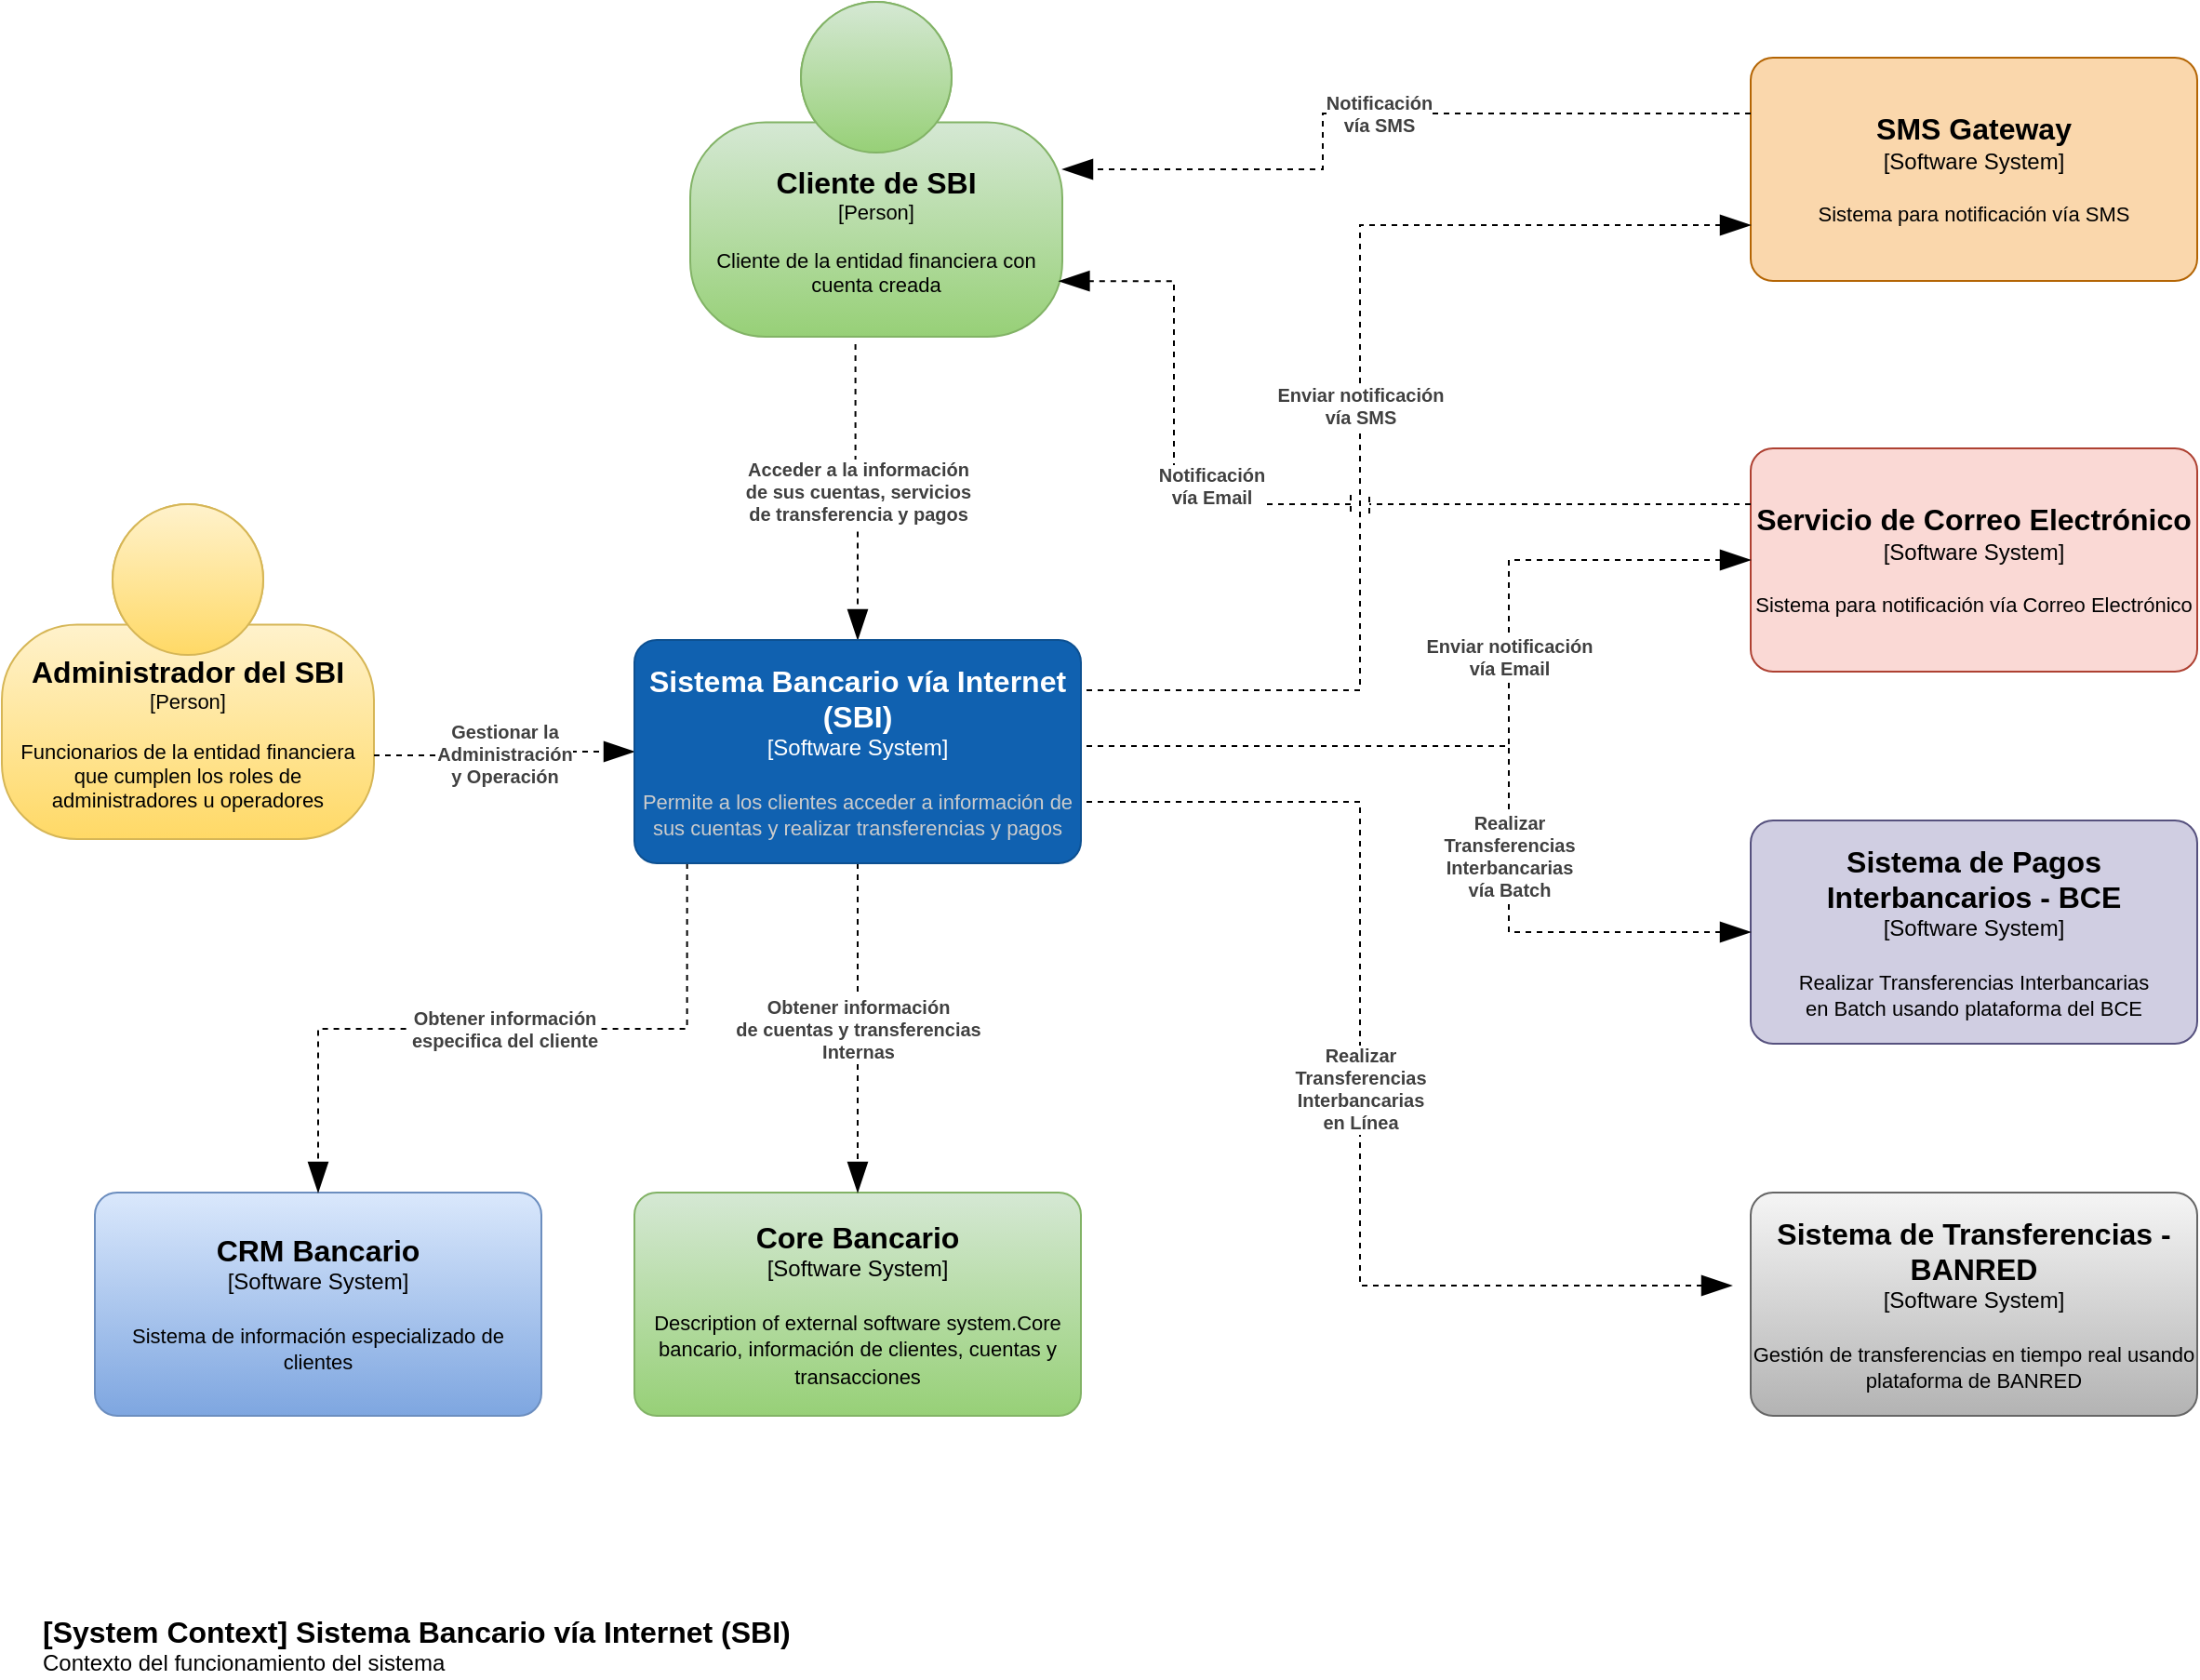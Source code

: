 <mxfile version="28.2.1">
  <diagram id="5kp69Q0G-Fm7u75-InN5" name="Página-1">
    <mxGraphModel dx="1330" dy="501" grid="1" gridSize="10" guides="1" tooltips="1" connect="1" arrows="1" fold="1" page="1" pageScale="1" pageWidth="827" pageHeight="1169" math="0" shadow="0">
      <root>
        <mxCell id="0" />
        <mxCell id="1" parent="0" />
        <object placeholders="1" c4Name="Cliente de SBI" c4Type="Person" c4Description="Cliente de la entidad financiera con cuenta creada" label="&lt;font style=&quot;font-size: 16px&quot;&gt;&lt;b&gt;%c4Name%&lt;/b&gt;&lt;/font&gt;&lt;div&gt;[%c4Type%]&lt;/div&gt;&lt;br&gt;&lt;div&gt;&lt;font style=&quot;font-size: 11px&quot;&gt;&lt;font&gt;%c4Description%&lt;/font&gt;&lt;/font&gt;&lt;/div&gt;" id="Gt60kAXMN_H7wfqFXC4O-1">
          <mxCell style="html=1;fontSize=11;dashed=0;whiteSpace=wrap;fillColor=#d5e8d4;strokeColor=#82b366;shape=mxgraph.c4.person2;align=center;metaEdit=1;points=[[0.5,0,0],[1,0.5,0],[1,0.75,0],[0.75,1,0],[0.5,1,0],[0.25,1,0],[0,0.75,0],[0,0.5,0]];resizable=0;gradientColor=#97d077;fontColor=default;" parent="1" vertex="1">
            <mxGeometry x="390" y="40" width="200" height="180" as="geometry" />
          </mxCell>
        </object>
        <object placeholders="1" c4Name="Administrador del SBI" c4Type="Person" c4Description="Funcionarios de la entidad financiera que cumplen los roles de administradores u operadores" label="&lt;font style=&quot;font-size: 16px&quot;&gt;&lt;b&gt;%c4Name%&lt;/b&gt;&lt;/font&gt;&lt;div&gt;[%c4Type%]&lt;/div&gt;&lt;br&gt;&lt;div&gt;&lt;font style=&quot;font-size: 11px&quot;&gt;&lt;font&gt;%c4Description%&lt;/font&gt;&lt;/font&gt;&lt;/div&gt;" id="Gt60kAXMN_H7wfqFXC4O-2">
          <mxCell style="html=1;fontSize=11;dashed=0;whiteSpace=wrap;fillColor=#fff2cc;strokeColor=#d6b656;shape=mxgraph.c4.person2;align=center;metaEdit=1;points=[[0.5,0,0],[1,0.5,0],[1,0.75,0],[0.75,1,0],[0.5,1,0],[0.25,1,0],[0,0.75,0],[0,0.5,0]];resizable=0;gradientColor=#ffd966;fontColor=default;" parent="1" vertex="1">
            <mxGeometry x="20" y="310" width="200" height="180" as="geometry" />
          </mxCell>
        </object>
        <object placeholders="1" c4Name="SMS Gateway" c4Type="Software System" c4Description="Sistema para notificación vía SMS" label="&lt;font style=&quot;font-size: 16px&quot;&gt;&lt;b&gt;%c4Name%&lt;/b&gt;&lt;/font&gt;&lt;div&gt;[%c4Type%]&lt;/div&gt;&lt;br&gt;&lt;div&gt;&lt;font style=&quot;font-size: 11px&quot;&gt;&lt;font&gt;%c4Description%&lt;/font&gt;&lt;/font&gt;&lt;/div&gt;" id="Gt60kAXMN_H7wfqFXC4O-4">
          <mxCell style="rounded=1;html=1;labelBackgroundColor=none;fillColor=#fad7ac;align=center;arcSize=10;strokeColor=#b46504;metaEdit=1;resizable=0;points=[[0.25,0,0],[0.5,0,0],[0.75,0,0],[1,0.25,0],[1,0.5,0],[1,0.75,0],[0.75,1,0],[0.5,1,0],[0.25,1,0],[0,0.75,0],[0,0.5,0],[0,0.25,0]];labelBorderColor=none;textShadow=0;whiteSpace=wrap;" parent="1" vertex="1">
            <mxGeometry x="960" y="70" width="240" height="120" as="geometry" />
          </mxCell>
        </object>
        <object placeholders="1" c4Name="Servicio de Correo Electrónico" c4Type="Software System" c4Description="Sistema para notificación vía Correo Electrónico" label="&lt;font style=&quot;font-size: 16px&quot;&gt;&lt;b&gt;%c4Name%&lt;/b&gt;&lt;/font&gt;&lt;div&gt;[%c4Type%]&lt;/div&gt;&lt;br&gt;&lt;div&gt;&lt;font style=&quot;font-size: 11px&quot;&gt;&lt;font&gt;%c4Description%&lt;/font&gt;&lt;/font&gt;&lt;/div&gt;" id="Gt60kAXMN_H7wfqFXC4O-5">
          <mxCell style="rounded=1;whiteSpace=wrap;html=1;labelBackgroundColor=none;fillColor=#fad9d5;align=center;arcSize=10;strokeColor=#ae4132;metaEdit=1;resizable=0;points=[[0.25,0,0],[0.5,0,0],[0.75,0,0],[1,0.25,0],[1,0.5,0],[1,0.75,0],[0.75,1,0],[0.5,1,0],[0.25,1,0],[0,0.75,0],[0,0.5,0],[0,0.25,0]];labelBorderColor=none;textShadow=0;" parent="1" vertex="1">
            <mxGeometry x="960" y="280" width="240" height="120" as="geometry" />
          </mxCell>
        </object>
        <object placeholders="1" c4Name="Sistema de Pagos Interbancarios - BCE" c4Type="Software System" c4Description="Realizar Transferencias Interbancarias&#xa;en Batch usando plataforma del BCE" label="&lt;font style=&quot;font-size: 16px&quot;&gt;&lt;b&gt;%c4Name%&lt;/b&gt;&lt;/font&gt;&lt;div&gt;[%c4Type%]&lt;/div&gt;&lt;br&gt;&lt;div&gt;&lt;font style=&quot;font-size: 11px&quot;&gt;&lt;font&gt;%c4Description%&lt;/font&gt;&lt;/font&gt;&lt;/div&gt;" id="Gt60kAXMN_H7wfqFXC4O-6">
          <mxCell style="rounded=1;whiteSpace=wrap;html=1;labelBackgroundColor=none;fillColor=#d0cee2;align=center;arcSize=10;strokeColor=#56517e;metaEdit=1;resizable=0;points=[[0.25,0,0],[0.5,0,0],[0.75,0,0],[1,0.25,0],[1,0.5,0],[1,0.75,0],[0.75,1,0],[0.5,1,0],[0.25,1,0],[0,0.75,0],[0,0.5,0],[0,0.25,0]];fontColor=default;" parent="1" vertex="1">
            <mxGeometry x="960" y="480" width="240" height="120" as="geometry" />
          </mxCell>
        </object>
        <object placeholders="1" c4Name="CRM Bancario" c4Type="Software System" c4Description="Sistema de información especializado de clientes" label="&lt;font style=&quot;font-size: 16px&quot;&gt;&lt;b&gt;%c4Name%&lt;/b&gt;&lt;/font&gt;&lt;div&gt;[%c4Type%]&lt;/div&gt;&lt;br&gt;&lt;div&gt;&lt;font style=&quot;font-size: 11px&quot;&gt;&lt;font&gt;%c4Description%&lt;/font&gt;&lt;/font&gt;&lt;/div&gt;" id="Gt60kAXMN_H7wfqFXC4O-7">
          <mxCell style="rounded=1;whiteSpace=wrap;html=1;labelBackgroundColor=none;fillColor=#dae8fc;align=center;arcSize=10;strokeColor=#6c8ebf;metaEdit=1;resizable=0;points=[[0.25,0,0],[0.5,0,0],[0.75,0,0],[1,0.25,0],[1,0.5,0],[1,0.75,0],[0.75,1,0],[0.5,1,0],[0.25,1,0],[0,0.75,0],[0,0.5,0],[0,0.25,0]];gradientColor=#7ea6e0;fontColor=default;" parent="1" vertex="1">
            <mxGeometry x="70" y="680" width="240" height="120" as="geometry" />
          </mxCell>
        </object>
        <object placeholders="1" c4Name="Core Bancario" c4Type="Software System" c4Description="Description of external software system.Core bancario, información de clientes, cuentas y transacciones" label="&lt;font style=&quot;font-size: 16px&quot;&gt;&lt;b&gt;%c4Name%&lt;/b&gt;&lt;/font&gt;&lt;div&gt;[%c4Type%]&lt;/div&gt;&lt;br&gt;&lt;div&gt;&lt;font style=&quot;font-size: 11px&quot;&gt;&lt;font&gt;%c4Description%&lt;/font&gt;&lt;/font&gt;&lt;/div&gt;" id="Gt60kAXMN_H7wfqFXC4O-8">
          <mxCell style="rounded=1;whiteSpace=wrap;html=1;labelBackgroundColor=none;fillColor=#d5e8d4;align=center;arcSize=10;strokeColor=#82b366;metaEdit=1;resizable=0;points=[[0.25,0,0],[0.5,0,0],[0.75,0,0],[1,0.25,0],[1,0.5,0],[1,0.75,0],[0.75,1,0],[0.5,1,0],[0.25,1,0],[0,0.75,0],[0,0.5,0],[0,0.25,0]];gradientColor=#97d077;fontColor=default;" parent="1" vertex="1">
            <mxGeometry x="360" y="680" width="240" height="120" as="geometry" />
          </mxCell>
        </object>
        <object placeholders="1" c4Name="Sistema de Transferencias - BANRED" c4Type="Software System" c4Description="Gestión de transferencias en tiempo real usando plataforma de BANRED" label="&lt;font style=&quot;font-size: 16px&quot;&gt;&lt;b&gt;%c4Name%&lt;/b&gt;&lt;/font&gt;&lt;div&gt;[%c4Type%]&lt;/div&gt;&lt;br&gt;&lt;div&gt;&lt;font style=&quot;font-size: 11px&quot;&gt;&lt;font&gt;%c4Description%&lt;/font&gt;&lt;/font&gt;&lt;/div&gt;" id="Gt60kAXMN_H7wfqFXC4O-9">
          <mxCell style="rounded=1;whiteSpace=wrap;html=1;labelBackgroundColor=none;fillColor=#f5f5f5;align=center;arcSize=10;strokeColor=#666666;metaEdit=1;resizable=0;points=[[0.25,0,0],[0.5,0,0],[0.75,0,0],[1,0.25,0],[1,0.5,0],[1,0.75,0],[0.75,1,0],[0.5,1,0],[0.25,1,0],[0,0.75,0],[0,0.5,0],[0,0.25,0]];gradientColor=#b3b3b3;fontColor=default;" parent="1" vertex="1">
            <mxGeometry x="960" y="680" width="240" height="120" as="geometry" />
          </mxCell>
        </object>
        <object placeholders="1" c4Type="Relationship" c4Description="Acceder a la información &#xa;de sus cuentas, servicios &#xa;de transferencia y pagos" label="&lt;div style=&quot;text-align: left&quot;&gt;&lt;div style=&quot;text-align: center&quot;&gt;&lt;b&gt;%c4Description%&lt;/b&gt;&lt;/div&gt;" id="Gt60kAXMN_H7wfqFXC4O-12">
          <mxCell style="endArrow=blockThin;html=1;fontSize=10;fontColor=#404040;strokeWidth=1;endFill=1;strokeColor=light-dark(#000000,#7D7D7D);elbow=vertical;metaEdit=1;endSize=14;startSize=14;jumpStyle=line;jumpSize=10;rounded=0;edgeStyle=orthogonalEdgeStyle;exitX=0.444;exitY=1.022;exitDx=0;exitDy=0;exitPerimeter=0;curved=0;dashed=1;" parent="1" source="Gt60kAXMN_H7wfqFXC4O-1" target="Gt60kAXMN_H7wfqFXC4O-3" edge="1">
            <mxGeometry width="240" relative="1" as="geometry">
              <mxPoint x="310" y="270" as="sourcePoint" />
              <mxPoint x="550" y="270" as="targetPoint" />
            </mxGeometry>
          </mxCell>
        </object>
        <object placeholders="1" c4Type="Relationship" c4Description="Enviar notificación&#xa;vía SMS" label="&lt;div style=&quot;text-align: left&quot;&gt;&lt;div style=&quot;text-align: center&quot;&gt;&lt;b&gt;%c4Description%&lt;/b&gt;&lt;/div&gt;" id="Gt60kAXMN_H7wfqFXC4O-13">
          <mxCell style="endArrow=blockThin;html=1;fontSize=10;fontColor=#404040;strokeWidth=1;endFill=1;strokeColor=light-dark(#000000,#7D7D7D);elbow=vertical;metaEdit=1;endSize=14;startSize=14;jumpStyle=line;jumpSize=10;rounded=0;edgeStyle=orthogonalEdgeStyle;entryX=0;entryY=0.75;entryDx=0;entryDy=0;entryPerimeter=0;exitX=1;exitY=0.25;exitDx=0;exitDy=0;exitPerimeter=0;dashed=1;align=center;verticalAlign=middle;fontFamily=Helvetica;labelBackgroundColor=default;curved=0;" parent="1" source="Gt60kAXMN_H7wfqFXC4O-3" target="Gt60kAXMN_H7wfqFXC4O-4" edge="1">
            <mxGeometry width="240" relative="1" as="geometry">
              <mxPoint x="650" y="360" as="sourcePoint" />
              <mxPoint x="1140" y="20" as="targetPoint" />
              <Array as="points">
                <mxPoint x="750" y="410" />
                <mxPoint x="750" y="160" />
              </Array>
            </mxGeometry>
          </mxCell>
        </object>
        <object placeholders="1" c4Type="Relationship" c4Description="Enviar notificación&#xa;vía Email" label="&lt;div style=&quot;text-align: left&quot;&gt;&lt;div style=&quot;text-align: center&quot;&gt;&lt;b&gt;%c4Description%&lt;/b&gt;&lt;/div&gt;" id="Gt60kAXMN_H7wfqFXC4O-14">
          <mxCell style="endArrow=blockThin;html=1;fontSize=10;fontColor=#404040;strokeWidth=1;endFill=1;strokeColor=light-dark(#000000,#7D7D7D);elbow=vertical;metaEdit=1;endSize=14;startSize=14;jumpStyle=line;jumpSize=10;rounded=0;edgeStyle=orthogonalEdgeStyle;entryX=0;entryY=0.5;entryDx=0;entryDy=0;entryPerimeter=0;exitX=1;exitY=0.5;exitDx=0;exitDy=0;exitPerimeter=0;dashed=1;align=center;verticalAlign=middle;fontFamily=Helvetica;labelBackgroundColor=default;curved=0;" parent="1" source="Gt60kAXMN_H7wfqFXC4O-3" target="Gt60kAXMN_H7wfqFXC4O-5" edge="1">
            <mxGeometry x="0.217" width="240" relative="1" as="geometry">
              <mxPoint x="470" y="470" as="sourcePoint" />
              <mxPoint x="710" y="470" as="targetPoint" />
              <Array as="points">
                <mxPoint x="830" y="440" />
                <mxPoint x="830" y="340" />
              </Array>
              <mxPoint as="offset" />
            </mxGeometry>
          </mxCell>
        </object>
        <mxCell id="Gt60kAXMN_H7wfqFXC4O-15" value="" style="edgeLabel;html=1;align=center;verticalAlign=middle;resizable=0;points=[];rounded=0;dashed=1;strokeColor=light-dark(#000000,#7D7D7D);strokeWidth=1;fontFamily=Helvetica;fontSize=10;fontColor=#404040;labelBackgroundColor=default;" parent="Gt60kAXMN_H7wfqFXC4O-14" vertex="1" connectable="0">
          <mxGeometry x="0.409" y="2" relative="1" as="geometry">
            <mxPoint as="offset" />
          </mxGeometry>
        </mxCell>
        <object placeholders="1" c4Type="Relationship" c4Description="Realizar&#xa;Transferencias &#xa;Interbancarias&#xa;vía Batch" label="&lt;div style=&quot;text-align: left&quot;&gt;&lt;div style=&quot;text-align: center&quot;&gt;&lt;b&gt;%c4Description%&lt;/b&gt;&lt;/div&gt;" id="Gt60kAXMN_H7wfqFXC4O-16">
          <mxCell style="endArrow=blockThin;html=1;fontSize=10;fontColor=#404040;strokeWidth=1;endFill=1;strokeColor=light-dark(#000000,#7D7D7D);elbow=vertical;metaEdit=1;endSize=14;startSize=14;jumpStyle=line;jumpSize=10;rounded=0;edgeStyle=orthogonalEdgeStyle;exitX=1;exitY=0.5;exitDx=0;exitDy=0;exitPerimeter=0;entryX=0;entryY=0.5;entryDx=0;entryDy=0;entryPerimeter=0;dashed=1;align=center;verticalAlign=middle;fontFamily=Helvetica;labelBackgroundColor=default;curved=0;" parent="1" source="Gt60kAXMN_H7wfqFXC4O-3" target="Gt60kAXMN_H7wfqFXC4O-6" edge="1">
            <mxGeometry x="0.261" width="240" relative="1" as="geometry">
              <mxPoint x="470" y="590" as="sourcePoint" />
              <mxPoint x="710" y="590" as="targetPoint" />
              <Array as="points">
                <mxPoint x="830" y="440" />
                <mxPoint x="830" y="540" />
              </Array>
              <mxPoint as="offset" />
            </mxGeometry>
          </mxCell>
        </object>
        <object placeholders="1" c4Type="Relationship" c4Description="Realizar&#xa;Transferencias &#xa;Interbancarias &#xa;en Línea" label="&lt;div style=&quot;text-align: left&quot;&gt;&lt;div style=&quot;text-align: center&quot;&gt;&lt;b&gt;%c4Description%&lt;/b&gt;&lt;/div&gt;" id="Gt60kAXMN_H7wfqFXC4O-17">
          <mxCell style="endArrow=blockThin;html=1;fontSize=10;fontColor=#404040;strokeWidth=1;endFill=1;strokeColor=light-dark(#000000,#7D7D7D);elbow=vertical;metaEdit=1;endSize=14;startSize=14;jumpStyle=line;jumpSize=10;rounded=0;edgeStyle=orthogonalEdgeStyle;exitX=1;exitY=0.75;exitDx=0;exitDy=0;exitPerimeter=0;dashed=1;align=center;verticalAlign=middle;fontFamily=Helvetica;labelBackgroundColor=default;curved=0;" parent="1" source="Gt60kAXMN_H7wfqFXC4O-3" edge="1">
            <mxGeometry width="240" relative="1" as="geometry">
              <mxPoint x="470" y="590" as="sourcePoint" />
              <mxPoint x="950" y="730" as="targetPoint" />
              <Array as="points">
                <mxPoint x="750" y="470" />
                <mxPoint x="750" y="730" />
              </Array>
            </mxGeometry>
          </mxCell>
        </object>
        <object placeholders="1" c4Type="Relationship" c4Description="Notificación&#xa;vía SMS" label="&lt;div style=&quot;text-align: left&quot;&gt;&lt;div style=&quot;text-align: center&quot;&gt;&lt;b&gt;%c4Description%&lt;/b&gt;&lt;/div&gt;" id="Gt60kAXMN_H7wfqFXC4O-18">
          <mxCell style="endArrow=blockThin;html=1;fontSize=10;fontColor=#404040;strokeWidth=1;endFill=1;strokeColor=light-dark(#000000,#7D7D7D);elbow=vertical;metaEdit=1;endSize=14;startSize=14;jumpStyle=line;jumpSize=10;rounded=0;edgeStyle=orthogonalEdgeStyle;exitX=0;exitY=0.25;exitDx=0;exitDy=0;exitPerimeter=0;entryX=1;entryY=0.5;entryDx=0;entryDy=0;entryPerimeter=0;dashed=1;align=center;verticalAlign=middle;fontFamily=Helvetica;labelBackgroundColor=default;curved=0;" parent="1" source="Gt60kAXMN_H7wfqFXC4O-4" target="Gt60kAXMN_H7wfqFXC4O-1" edge="1">
            <mxGeometry width="240" relative="1" as="geometry">
              <mxPoint x="700" y="120" as="sourcePoint" />
              <mxPoint x="610" y="210" as="targetPoint" />
              <Array as="points">
                <mxPoint x="730" y="100" />
                <mxPoint x="730" y="130" />
              </Array>
            </mxGeometry>
          </mxCell>
        </object>
        <object placeholders="1" c4Type="Relationship" c4Description="Notificación &#xa;vía Email" label="&lt;div style=&quot;text-align: left&quot;&gt;&lt;div style=&quot;text-align: center&quot;&gt;&lt;b&gt;%c4Description%&lt;/b&gt;&lt;/div&gt;" id="Gt60kAXMN_H7wfqFXC4O-19">
          <mxCell style="endArrow=blockThin;html=1;fontSize=10;fontColor=#404040;strokeWidth=1;endFill=1;strokeColor=light-dark(#000000,#7D7D7D);elbow=vertical;metaEdit=1;endSize=14;startSize=14;jumpStyle=line;jumpSize=10;rounded=0;edgeStyle=orthogonalEdgeStyle;exitX=0;exitY=0.25;exitDx=0;exitDy=0;exitPerimeter=0;entryX=0.991;entryY=0.834;entryDx=0;entryDy=0;entryPerimeter=0;dashed=1;align=center;verticalAlign=middle;fontFamily=Helvetica;labelBackgroundColor=default;curved=0;" parent="1" source="Gt60kAXMN_H7wfqFXC4O-5" target="Gt60kAXMN_H7wfqFXC4O-1" edge="1">
            <mxGeometry x="0.18" y="-10" width="240" relative="1" as="geometry">
              <mxPoint x="680" y="200" as="sourcePoint" />
              <mxPoint x="630" y="110" as="targetPoint" />
              <Array as="points">
                <mxPoint x="650" y="310" />
                <mxPoint x="650" y="190" />
              </Array>
              <mxPoint as="offset" />
            </mxGeometry>
          </mxCell>
        </object>
        <object placeholders="1" c4Type="Relationship" c4Description="Obtener información &#xa;de cuentas y transferencias&#xa;Internas" label="&lt;div style=&quot;text-align: left&quot;&gt;&lt;div style=&quot;text-align: center&quot;&gt;&lt;b&gt;%c4Description%&lt;/b&gt;&lt;/div&gt;" id="Gt60kAXMN_H7wfqFXC4O-20">
          <mxCell style="endArrow=blockThin;html=1;fontSize=10;fontColor=#404040;strokeWidth=1;endFill=1;strokeColor=light-dark(#000000,#7D7D7D);elbow=vertical;metaEdit=1;endSize=14;startSize=14;jumpStyle=line;jumpSize=10;rounded=0;edgeStyle=orthogonalEdgeStyle;exitX=0.5;exitY=1;exitDx=0;exitDy=0;exitPerimeter=0;entryX=0.5;entryY=0;entryDx=0;entryDy=0;entryPerimeter=0;dashed=1;align=center;verticalAlign=middle;fontFamily=Helvetica;labelBackgroundColor=default;curved=0;" parent="1" source="Gt60kAXMN_H7wfqFXC4O-3" target="Gt60kAXMN_H7wfqFXC4O-8" edge="1">
            <mxGeometry width="240" relative="1" as="geometry">
              <mxPoint x="470" y="550" as="sourcePoint" />
              <mxPoint x="600" y="630" as="targetPoint" />
            </mxGeometry>
          </mxCell>
        </object>
        <object placeholders="1" c4Type="Relationship" c4Description="Obtener información&#xa;especifica del cliente" label="&lt;div style=&quot;text-align: left&quot;&gt;&lt;div style=&quot;text-align: center&quot;&gt;&lt;b&gt;%c4Description%&lt;/b&gt;&lt;/div&gt;" id="Gt60kAXMN_H7wfqFXC4O-21">
          <mxCell style="endArrow=blockThin;html=1;fontSize=10;fontColor=#404040;strokeWidth=1;endFill=1;strokeColor=light-dark(#000000,#7D7D7D);elbow=vertical;metaEdit=1;endSize=14;startSize=14;jumpStyle=line;jumpSize=10;rounded=0;edgeStyle=orthogonalEdgeStyle;entryX=0.5;entryY=0;entryDx=0;entryDy=0;entryPerimeter=0;exitX=0.118;exitY=1;exitDx=0;exitDy=0;exitPerimeter=0;dashed=1;align=center;verticalAlign=middle;fontFamily=Helvetica;labelBackgroundColor=default;curved=0;" parent="1" source="Gt60kAXMN_H7wfqFXC4O-3" target="Gt60kAXMN_H7wfqFXC4O-7" edge="1">
            <mxGeometry x="-0.003" width="240" relative="1" as="geometry">
              <mxPoint x="320" y="530" as="sourcePoint" />
              <mxPoint x="420" y="520" as="targetPoint" />
              <Array as="points">
                <mxPoint x="388" y="592" />
                <mxPoint x="190" y="592" />
              </Array>
              <mxPoint as="offset" />
            </mxGeometry>
          </mxCell>
        </object>
        <object placeholders="1" c4Type="Relationship" c4Description="Gestionar la &#xa;Administración&#xa;y Operación" label="&lt;div style=&quot;text-align: left&quot;&gt;&lt;div style=&quot;text-align: center&quot;&gt;&lt;b&gt;%c4Description%&lt;/b&gt;&lt;/div&gt;" id="Gt60kAXMN_H7wfqFXC4O-22">
          <mxCell style="endArrow=blockThin;html=1;fontSize=10;fontColor=#404040;strokeWidth=1;endFill=1;strokeColor=light-dark(#000000,#7D7D7D);elbow=vertical;metaEdit=1;endSize=14;startSize=14;jumpStyle=line;jumpSize=10;rounded=0;edgeStyle=orthogonalEdgeStyle;exitX=1;exitY=0.75;exitDx=0;exitDy=0;exitPerimeter=0;entryX=0;entryY=0.5;entryDx=0;entryDy=0;entryPerimeter=0;dashed=1;align=center;verticalAlign=middle;fontFamily=Helvetica;labelBackgroundColor=default;curved=0;" parent="1" source="Gt60kAXMN_H7wfqFXC4O-2" target="Gt60kAXMN_H7wfqFXC4O-3" edge="1">
            <mxGeometry width="240" relative="1" as="geometry">
              <mxPoint x="180" y="520" as="sourcePoint" />
              <mxPoint x="420" y="520" as="targetPoint" />
            </mxGeometry>
          </mxCell>
        </object>
        <object placeholders="1" c4Name="[System Context] Sistema Bancario vía Internet (SBI)" c4Type="ContainerScopeBoundary" c4Description="Contexto del funcionamiento del sistema " label="&lt;font style=&quot;font-size: 16px&quot;&gt;&lt;b&gt;&lt;div style=&quot;text-align: left&quot;&gt;%c4Name%&lt;/div&gt;&lt;/b&gt;&lt;/font&gt;&lt;div style=&quot;text-align: left&quot;&gt;%c4Description%&lt;/div&gt;" id="Gt60kAXMN_H7wfqFXC4O-26">
          <mxCell style="text;html=1;strokeColor=none;fillColor=none;align=left;verticalAlign=top;whiteSpace=wrap;rounded=0;metaEdit=1;allowArrows=0;resizable=1;rotatable=0;connectable=0;recursiveResize=0;expand=0;pointerEvents=0;points=[[0.25,0,0],[0.5,0,0],[0.75,0,0],[1,0.25,0],[1,0.5,0],[1,0.75,0],[0.75,1,0],[0.5,1,0],[0.25,1,0],[0,0.75,0],[0,0.5,0],[0,0.25,0]];" parent="1" vertex="1">
            <mxGeometry x="40" y="900" width="480" height="40" as="geometry" />
          </mxCell>
        </object>
        <object placeholders="1" c4Name="Sistema Bancario vía Internet (SBI)" c4Type="Software System" c4Description="Permite a los clientes acceder a información de sus cuentas y realizar transferencias y pagos" label="&lt;font style=&quot;font-size: 16px&quot;&gt;&lt;b&gt;%c4Name%&lt;/b&gt;&lt;/font&gt;&lt;div&gt;[%c4Type%]&lt;/div&gt;&lt;br&gt;&lt;div&gt;&lt;font style=&quot;font-size: 11px&quot;&gt;&lt;font color=&quot;#cccccc&quot;&gt;%c4Description%&lt;/font&gt;&lt;/div&gt;" id="Gt60kAXMN_H7wfqFXC4O-3">
          <mxCell style="rounded=1;whiteSpace=wrap;html=1;labelBackgroundColor=none;fillColor=#1061B0;fontColor=#ffffff;align=center;arcSize=10;strokeColor=#0D5091;metaEdit=1;resizable=0;points=[[0.25,0,0],[0.5,0,0],[0.75,0,0],[1,0.25,0],[1,0.5,0],[1,0.75,0],[0.75,1,0],[0.5,1,0],[0.25,1,0],[0,0.75,0],[0,0.5,0],[0,0.25,0]];" parent="1" vertex="1">
            <mxGeometry x="360" y="383" width="240" height="120" as="geometry" />
          </mxCell>
        </object>
      </root>
    </mxGraphModel>
  </diagram>
</mxfile>
